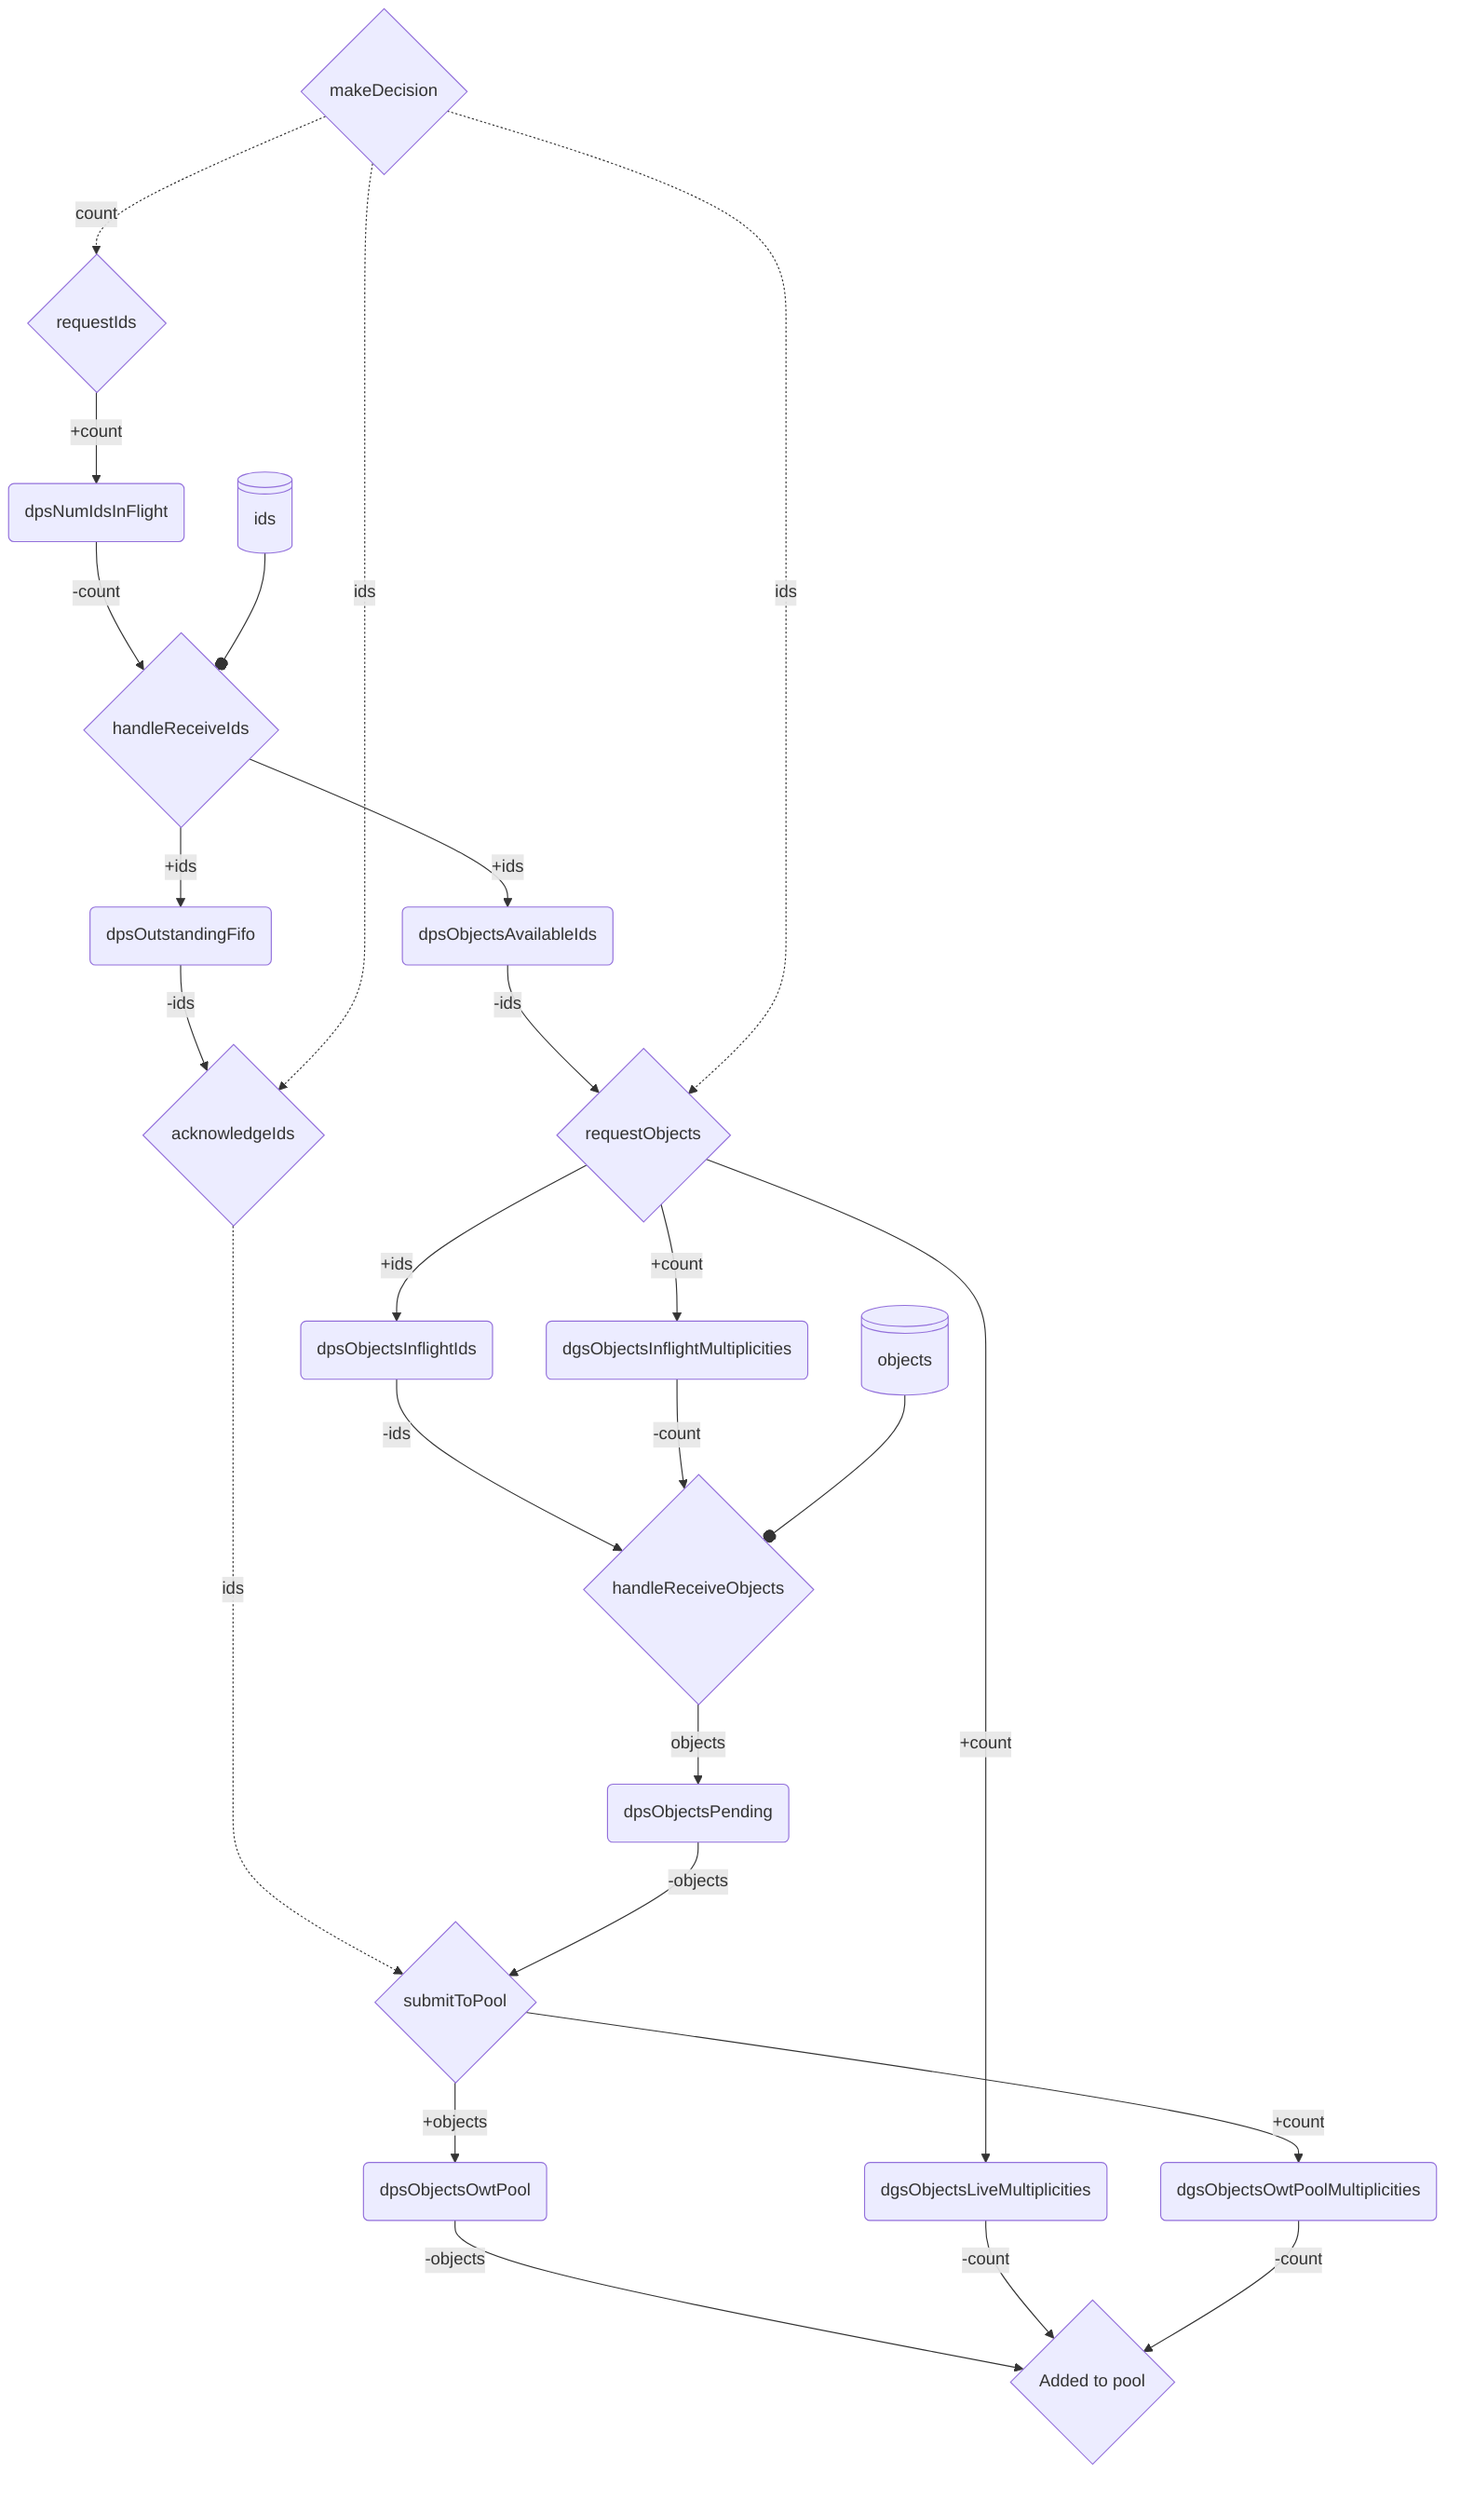 flowchart TD
    A(dpsNumIdsInFlight)
    B(dpsOutstandingFifo)
    C(dpsObjectsAvailableIds)
    D(dpsObjectsInflightIds)
    E(dpsObjectsPending)
    F(dpsObjectsOwtPool)

    G(dgsObjectsLiveMultiplicities)
    H(dgsObjectsInflightMultiplicities)
    I(dgsObjectsOwtPoolMultiplicities)

    EA{requestIds}
    EA-->|+count| A

    EB{handleReceiveIds}
    A -->|-count| EB
    EB -->|+ids| B
    IN1@{ shape: lin-cyl, label: "ids" } --o EB
    EB -->|+ids| C

    EC{requestObjects}
    C -->|-ids| EC
    EC -->|+ids| D
    EC --> |+count| G
    EC -->|+count| H

    ED{handleReceiveObjects}
    D -->|-ids| ED
    H -->|-count| ED
    IN2@{ shape: lin-cyl, label: "objects" } --o ED
    ED -->|objects| E

    EE{acknowledgeIds}
    B -->|-ids| EE
    
    EF{submitToPool}
    EE -.->|ids| EF
    E -->|-objects| EF
    EF -->|+objects| F
    EF -->|+count| I

    EG{Added to pool}
    F -->|-objects| EG
    G -->|-count| EG
    I -->|-count| EG

    EZ{makeDecision}

    EZ -.->|count| EA
    EZ -.->|ids| EC
    EZ -.->|ids| EE